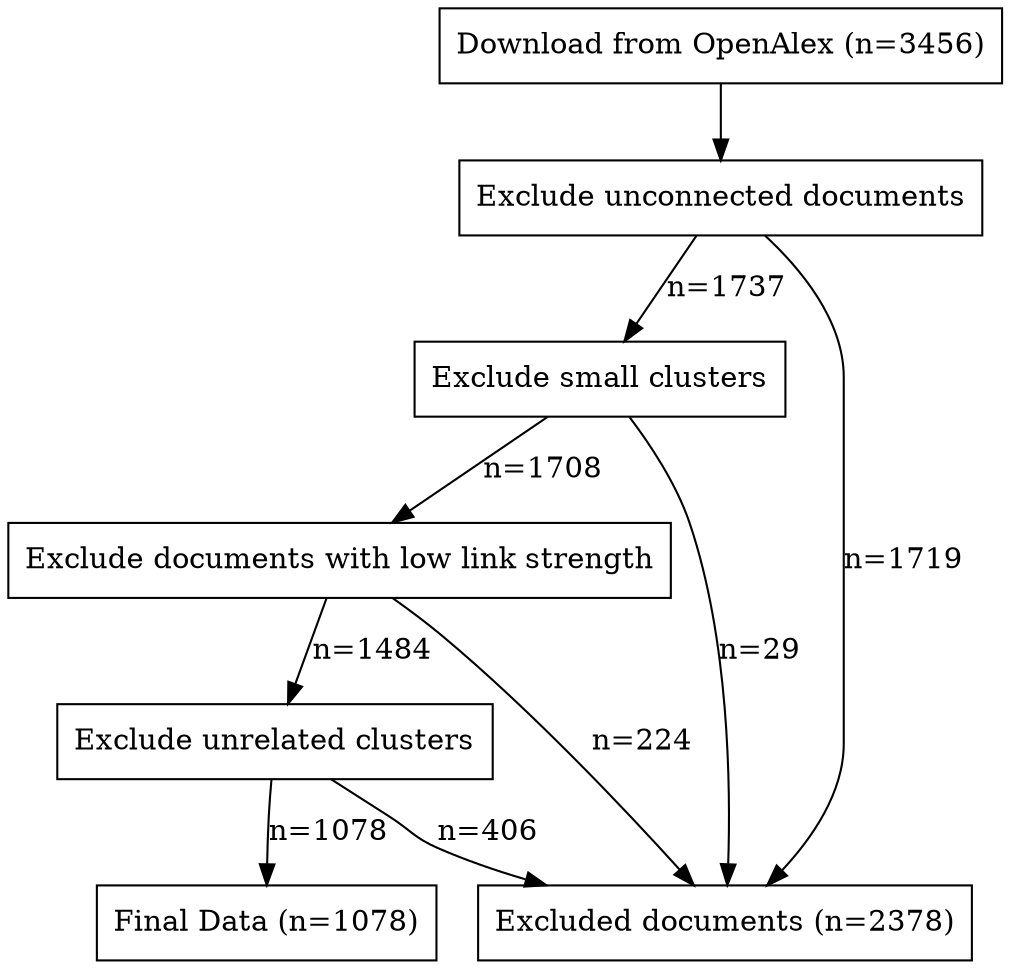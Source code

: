 digraph G {
    node [shape=box];

    load_data [label="Download from OpenAlex (n=3456)"];
    filter_unconnected_documents [label="Exclude unconnected documents"];
    filter_clusters [label="Exclude small clusters"];
    filter_low_links [label="Exclude documents with low link strength"];
    filter_unrelated_clusters [label="Exclude unrelated clusters"];
    excluded_documents [label="Excluded documents (n=2378)"];
    final_data [label="Final Data (n=1078)"];


    load_data -> filter_unconnected_documents;
    filter_unconnected_documents -> filter_clusters [label="n=1737"];
    filter_unconnected_documents -> excluded_documents [label="n=1719"];
    filter_clusters -> filter_low_links [label="n=1708"];
    filter_low_links -> excluded_documents [label="n=224"];
    filter_unrelated_clusters -> final_data [label="n=1078"];
    filter_low_links -> filter_unrelated_clusters [label="n=1484"];
    filter_unrelated_clusters -> excluded_documents [label="n=406"];
    filter_clusters -> excluded_documents [label="n=29"];



    
}